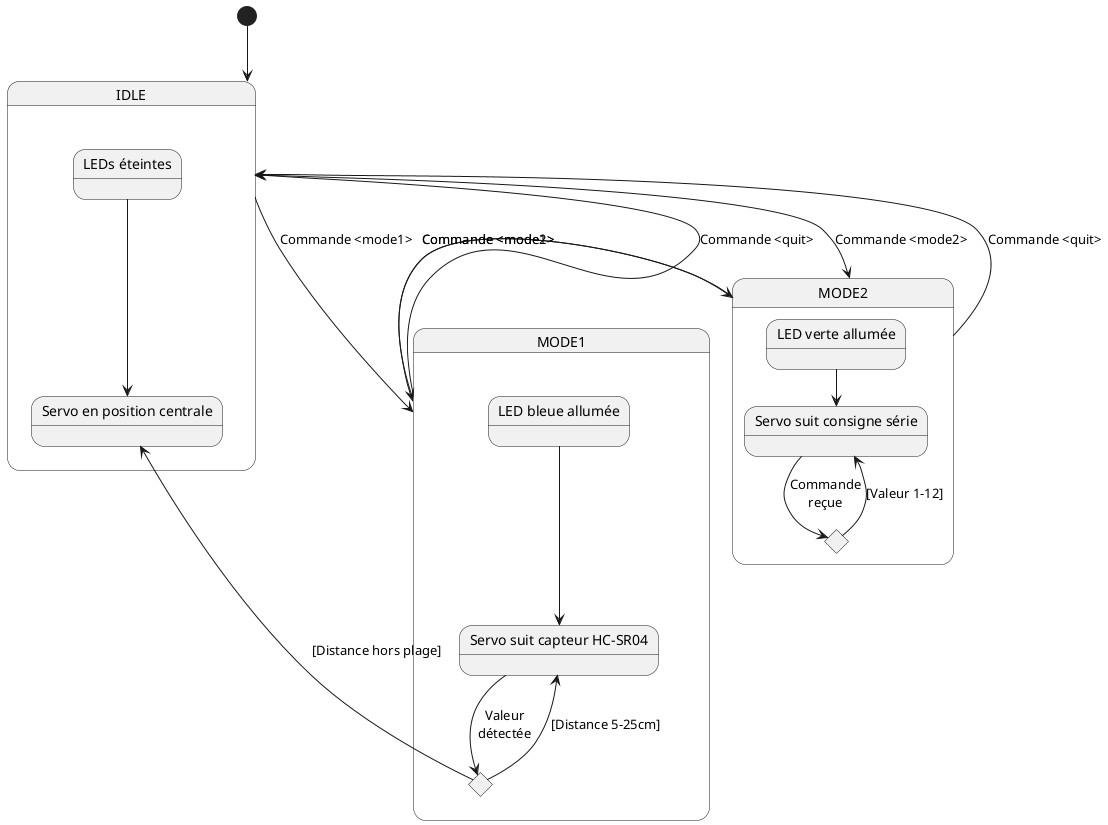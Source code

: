 @startuml
' Point de départ
[*] -down-> idle

' État IDLE
state "IDLE" as idle {
  state "LEDs éteintes" as idle_leds
  state "Servo en position centrale" as idle_servo
  idle_leds -down-> idle_servo
}

' État MODE2
state "MODE2" as mode2 {
  state "LED verte allumée" as mode2_led
  state "Servo suit consigne série" as mode2_servo
  mode2_led -down-> mode2_servo
  
  state value_choice <<choice>>
  mode2_servo -down-> value_choice : Commande\nreçue
  value_choice -up-> mode2_servo : [Valeur 1-12]
}

' État MODE1
state "MODE1" as mode1 {
  state "LED bleue allumée" as mode1_led
  state "Servo suit capteur HC-SR04" as mode1_servo
  mode1_led -down-> mode1_servo
  
  state mode1_choice <<choice>>
  mode1_servo -down-> mode1_choice : Valeur\ndétectée
  mode1_choice -up-> mode1_servo : [Distance 5-25cm]
  mode1_choice -right-> idle_servo : [Distance hors plage]
}

' Transitions entre états principaux
idle -down-> mode1 : Commande <mode1>
idle -down-> mode2 : Commande <mode2>
mode1 -up-> idle : Commande <quit>
mode2 -up-> idle : Commande <quit>
mode1 -right-> mode2 : Commande <mode2>
mode2 -left-> mode1 : Commande <mode1>
@enduml